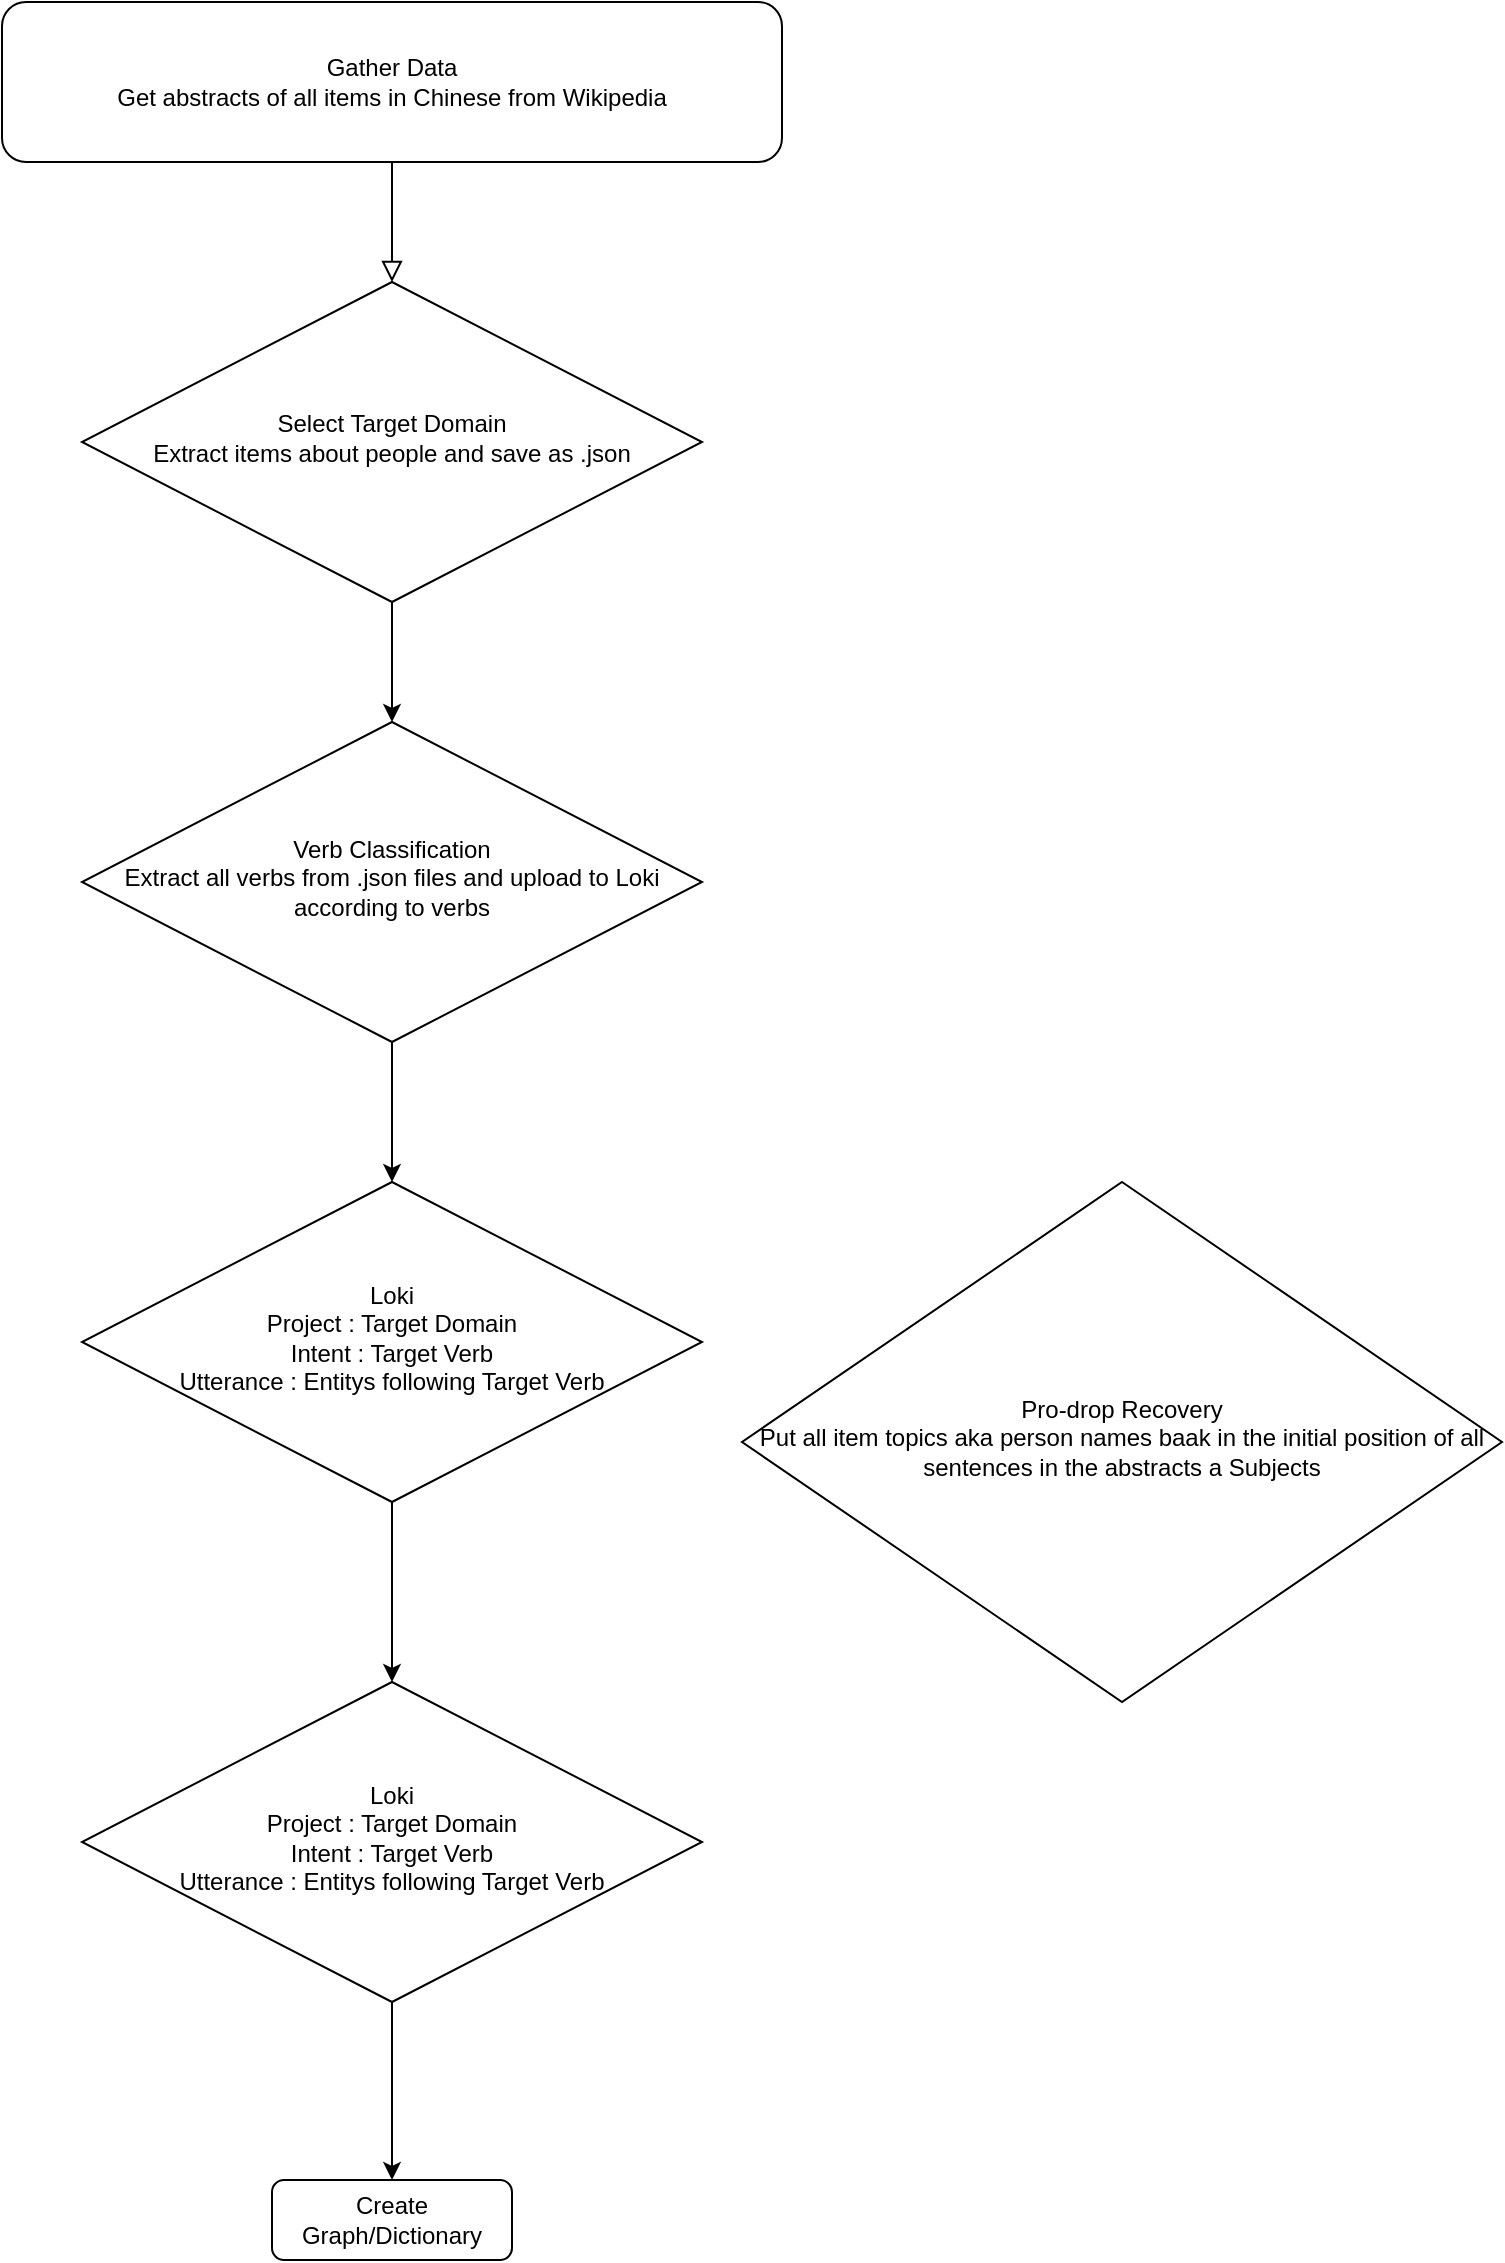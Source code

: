 <mxfile version="19.0.3" type="device"><diagram id="C5RBs43oDa-KdzZeNtuy" name="Page-1"><mxGraphModel dx="1038" dy="649" grid="1" gridSize="10" guides="1" tooltips="1" connect="1" arrows="1" fold="1" page="1" pageScale="1" pageWidth="827" pageHeight="1169" math="0" shadow="0"><root><mxCell id="WIyWlLk6GJQsqaUBKTNV-0"/><mxCell id="WIyWlLk6GJQsqaUBKTNV-1" parent="WIyWlLk6GJQsqaUBKTNV-0"/><mxCell id="WIyWlLk6GJQsqaUBKTNV-2" value="" style="rounded=0;html=1;jettySize=auto;orthogonalLoop=1;fontSize=11;endArrow=block;endFill=0;endSize=8;strokeWidth=1;shadow=0;labelBackgroundColor=none;edgeStyle=orthogonalEdgeStyle;" parent="WIyWlLk6GJQsqaUBKTNV-1" source="WIyWlLk6GJQsqaUBKTNV-3" target="WIyWlLk6GJQsqaUBKTNV-6" edge="1"><mxGeometry relative="1" as="geometry"/></mxCell><mxCell id="WIyWlLk6GJQsqaUBKTNV-3" value="Gather Data&lt;br&gt;Get abstracts of all items in Chinese from Wikipedia" style="rounded=1;whiteSpace=wrap;html=1;fontSize=12;glass=0;strokeWidth=1;shadow=0;" parent="WIyWlLk6GJQsqaUBKTNV-1" vertex="1"><mxGeometry x="160" y="40" width="390" height="80" as="geometry"/></mxCell><mxCell id="VYai29CkGMieyzVsCsAs-2" value="" style="edgeStyle=orthogonalEdgeStyle;rounded=0;orthogonalLoop=1;jettySize=auto;html=1;" edge="1" parent="WIyWlLk6GJQsqaUBKTNV-1" source="WIyWlLk6GJQsqaUBKTNV-6" target="VYai29CkGMieyzVsCsAs-0"><mxGeometry relative="1" as="geometry"/></mxCell><mxCell id="WIyWlLk6GJQsqaUBKTNV-6" value="Select Target Domain&lt;br&gt;Extract items about people and save as .json" style="rhombus;whiteSpace=wrap;html=1;shadow=0;fontFamily=Helvetica;fontSize=12;align=center;strokeWidth=1;spacing=6;spacingTop=-4;" parent="WIyWlLk6GJQsqaUBKTNV-1" vertex="1"><mxGeometry x="200" y="180" width="310" height="160" as="geometry"/></mxCell><mxCell id="WIyWlLk6GJQsqaUBKTNV-11" value="Create Graph/Dictionary" style="rounded=1;whiteSpace=wrap;html=1;fontSize=12;glass=0;strokeWidth=1;shadow=0;" parent="WIyWlLk6GJQsqaUBKTNV-1" vertex="1"><mxGeometry x="295" y="1129" width="120" height="40" as="geometry"/></mxCell><mxCell id="VYai29CkGMieyzVsCsAs-4" value="" style="edgeStyle=orthogonalEdgeStyle;rounded=0;orthogonalLoop=1;jettySize=auto;html=1;" edge="1" parent="WIyWlLk6GJQsqaUBKTNV-1" source="VYai29CkGMieyzVsCsAs-0" target="VYai29CkGMieyzVsCsAs-3"><mxGeometry relative="1" as="geometry"/></mxCell><mxCell id="VYai29CkGMieyzVsCsAs-0" value="Verb Classification&lt;br&gt;Extract all verbs from .json files and upload to Loki according to verbs" style="rhombus;whiteSpace=wrap;html=1;shadow=0;fontFamily=Helvetica;fontSize=12;align=center;strokeWidth=1;spacing=6;spacingTop=-4;" vertex="1" parent="WIyWlLk6GJQsqaUBKTNV-1"><mxGeometry x="200" y="400" width="310" height="160" as="geometry"/></mxCell><mxCell id="VYai29CkGMieyzVsCsAs-6" value="" style="edgeStyle=orthogonalEdgeStyle;rounded=0;orthogonalLoop=1;jettySize=auto;html=1;" edge="1" parent="WIyWlLk6GJQsqaUBKTNV-1" source="VYai29CkGMieyzVsCsAs-3" target="VYai29CkGMieyzVsCsAs-5"><mxGeometry relative="1" as="geometry"/></mxCell><mxCell id="VYai29CkGMieyzVsCsAs-3" value="Loki&lt;br&gt;Project : Target Domain&lt;br&gt;Intent : Target Verb&lt;br&gt;Utterance : Entitys following Target Verb" style="rhombus;whiteSpace=wrap;html=1;shadow=0;fontFamily=Helvetica;fontSize=12;align=center;strokeWidth=1;spacing=6;spacingTop=-4;" vertex="1" parent="WIyWlLk6GJQsqaUBKTNV-1"><mxGeometry x="200" y="630" width="310" height="160" as="geometry"/></mxCell><mxCell id="VYai29CkGMieyzVsCsAs-7" value="" style="edgeStyle=orthogonalEdgeStyle;rounded=0;orthogonalLoop=1;jettySize=auto;html=1;" edge="1" parent="WIyWlLk6GJQsqaUBKTNV-1" source="VYai29CkGMieyzVsCsAs-5" target="WIyWlLk6GJQsqaUBKTNV-11"><mxGeometry relative="1" as="geometry"/></mxCell><mxCell id="VYai29CkGMieyzVsCsAs-5" value="Loki&lt;br&gt;Project : Target Domain&lt;br&gt;Intent : Target Verb&lt;br&gt;Utterance : Entitys following Target Verb" style="rhombus;whiteSpace=wrap;html=1;shadow=0;fontFamily=Helvetica;fontSize=12;align=center;strokeWidth=1;spacing=6;spacingTop=-4;" vertex="1" parent="WIyWlLk6GJQsqaUBKTNV-1"><mxGeometry x="200" y="880" width="310" height="160" as="geometry"/></mxCell><mxCell id="VYai29CkGMieyzVsCsAs-8" value="Pro-drop Recovery&lt;br&gt;Put all item topics aka person names baak in the initial position of all sentences in the abstracts a Subjects" style="rhombus;whiteSpace=wrap;html=1;shadow=0;fontFamily=Helvetica;fontSize=12;align=center;strokeWidth=1;spacing=6;spacingTop=-4;" vertex="1" parent="WIyWlLk6GJQsqaUBKTNV-1"><mxGeometry x="530" y="630" width="380" height="260" as="geometry"/></mxCell></root></mxGraphModel></diagram></mxfile>